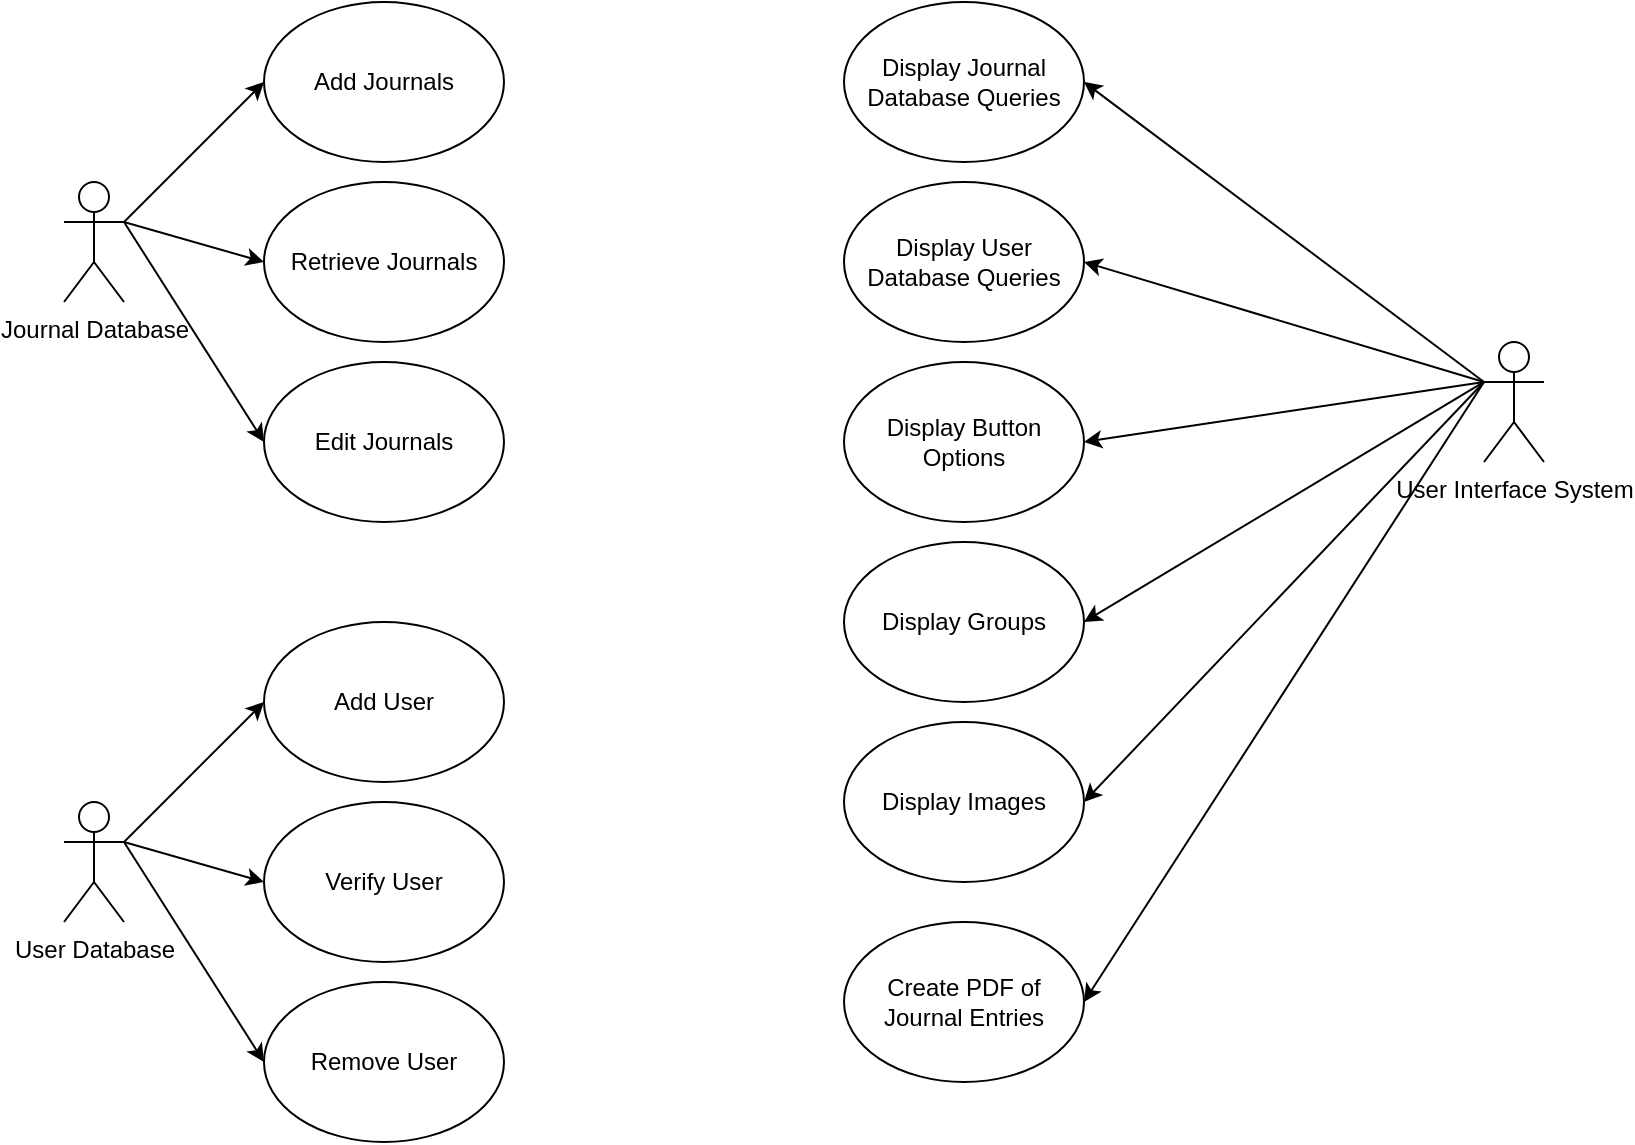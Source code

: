 <mxfile version="15.4.1" type="github"><diagram id="LVTefpaT9cVNrCSfTEfn" name="Page-1"><mxGraphModel dx="1422" dy="737" grid="1" gridSize="10" guides="1" tooltips="1" connect="1" arrows="1" fold="1" page="1" pageScale="1" pageWidth="850" pageHeight="1100" math="0" shadow="0"><root><mxCell id="0"/><mxCell id="1" parent="0"/><mxCell id="C-530ZoQj8RtLrcjJf42-11" style="rounded=0;orthogonalLoop=1;jettySize=auto;html=1;exitX=1;exitY=0.333;exitDx=0;exitDy=0;exitPerimeter=0;entryX=0;entryY=0.5;entryDx=0;entryDy=0;" edge="1" parent="1" source="C-530ZoQj8RtLrcjJf42-1" target="C-530ZoQj8RtLrcjJf42-3"><mxGeometry relative="1" as="geometry"/></mxCell><mxCell id="C-530ZoQj8RtLrcjJf42-12" style="edgeStyle=none;rounded=0;orthogonalLoop=1;jettySize=auto;html=1;exitX=1;exitY=0.333;exitDx=0;exitDy=0;exitPerimeter=0;entryX=0;entryY=0.5;entryDx=0;entryDy=0;" edge="1" parent="1" source="C-530ZoQj8RtLrcjJf42-1" target="C-530ZoQj8RtLrcjJf42-4"><mxGeometry relative="1" as="geometry"/></mxCell><mxCell id="C-530ZoQj8RtLrcjJf42-13" style="edgeStyle=none;rounded=0;orthogonalLoop=1;jettySize=auto;html=1;exitX=1;exitY=0.333;exitDx=0;exitDy=0;exitPerimeter=0;entryX=0;entryY=0.5;entryDx=0;entryDy=0;" edge="1" parent="1" source="C-530ZoQj8RtLrcjJf42-1" target="C-530ZoQj8RtLrcjJf42-5"><mxGeometry relative="1" as="geometry"/></mxCell><mxCell id="C-530ZoQj8RtLrcjJf42-1" value="Journal Database" style="shape=umlActor;verticalLabelPosition=bottom;verticalAlign=top;html=1;outlineConnect=0;" vertex="1" parent="1"><mxGeometry x="60" y="110" width="30" height="60" as="geometry"/></mxCell><mxCell id="C-530ZoQj8RtLrcjJf42-14" style="edgeStyle=none;rounded=0;orthogonalLoop=1;jettySize=auto;html=1;exitX=1;exitY=0.333;exitDx=0;exitDy=0;exitPerimeter=0;entryX=0;entryY=0.5;entryDx=0;entryDy=0;" edge="1" parent="1" source="C-530ZoQj8RtLrcjJf42-2" target="C-530ZoQj8RtLrcjJf42-7"><mxGeometry relative="1" as="geometry"/></mxCell><mxCell id="C-530ZoQj8RtLrcjJf42-15" style="edgeStyle=none;rounded=0;orthogonalLoop=1;jettySize=auto;html=1;exitX=1;exitY=0.333;exitDx=0;exitDy=0;exitPerimeter=0;entryX=0;entryY=0.5;entryDx=0;entryDy=0;" edge="1" parent="1" source="C-530ZoQj8RtLrcjJf42-2" target="C-530ZoQj8RtLrcjJf42-8"><mxGeometry relative="1" as="geometry"/></mxCell><mxCell id="C-530ZoQj8RtLrcjJf42-16" style="edgeStyle=none;rounded=0;orthogonalLoop=1;jettySize=auto;html=1;exitX=1;exitY=0.333;exitDx=0;exitDy=0;exitPerimeter=0;entryX=0;entryY=0.5;entryDx=0;entryDy=0;" edge="1" parent="1" source="C-530ZoQj8RtLrcjJf42-2" target="C-530ZoQj8RtLrcjJf42-9"><mxGeometry relative="1" as="geometry"/></mxCell><mxCell id="C-530ZoQj8RtLrcjJf42-2" value="User Database" style="shape=umlActor;verticalLabelPosition=bottom;verticalAlign=top;html=1;outlineConnect=0;" vertex="1" parent="1"><mxGeometry x="60" y="420" width="30" height="60" as="geometry"/></mxCell><mxCell id="C-530ZoQj8RtLrcjJf42-3" value="Add Journals" style="ellipse;whiteSpace=wrap;html=1;" vertex="1" parent="1"><mxGeometry x="160" y="20" width="120" height="80" as="geometry"/></mxCell><mxCell id="C-530ZoQj8RtLrcjJf42-4" value="Retrieve Journals" style="ellipse;whiteSpace=wrap;html=1;" vertex="1" parent="1"><mxGeometry x="160" y="110" width="120" height="80" as="geometry"/></mxCell><mxCell id="C-530ZoQj8RtLrcjJf42-5" value="Edit Journals" style="ellipse;whiteSpace=wrap;html=1;" vertex="1" parent="1"><mxGeometry x="160" y="200" width="120" height="80" as="geometry"/></mxCell><mxCell id="C-530ZoQj8RtLrcjJf42-7" value="Add User" style="ellipse;whiteSpace=wrap;html=1;" vertex="1" parent="1"><mxGeometry x="160" y="330" width="120" height="80" as="geometry"/></mxCell><mxCell id="C-530ZoQj8RtLrcjJf42-8" value="Verify User" style="ellipse;whiteSpace=wrap;html=1;" vertex="1" parent="1"><mxGeometry x="160" y="420" width="120" height="80" as="geometry"/></mxCell><mxCell id="C-530ZoQj8RtLrcjJf42-9" value="Remove User" style="ellipse;whiteSpace=wrap;html=1;" vertex="1" parent="1"><mxGeometry x="160" y="510" width="120" height="80" as="geometry"/></mxCell><mxCell id="C-530ZoQj8RtLrcjJf42-27" style="edgeStyle=none;rounded=0;orthogonalLoop=1;jettySize=auto;html=1;exitX=0;exitY=0.333;exitDx=0;exitDy=0;exitPerimeter=0;entryX=1;entryY=0.5;entryDx=0;entryDy=0;" edge="1" parent="1" source="C-530ZoQj8RtLrcjJf42-17" target="C-530ZoQj8RtLrcjJf42-18"><mxGeometry relative="1" as="geometry"/></mxCell><mxCell id="C-530ZoQj8RtLrcjJf42-28" style="edgeStyle=none;rounded=0;orthogonalLoop=1;jettySize=auto;html=1;exitX=0;exitY=0.333;exitDx=0;exitDy=0;exitPerimeter=0;entryX=1;entryY=0.5;entryDx=0;entryDy=0;" edge="1" parent="1" source="C-530ZoQj8RtLrcjJf42-17" target="C-530ZoQj8RtLrcjJf42-19"><mxGeometry relative="1" as="geometry"/></mxCell><mxCell id="C-530ZoQj8RtLrcjJf42-29" style="edgeStyle=none;rounded=0;orthogonalLoop=1;jettySize=auto;html=1;exitX=0;exitY=0.333;exitDx=0;exitDy=0;exitPerimeter=0;entryX=1;entryY=0.5;entryDx=0;entryDy=0;" edge="1" parent="1" source="C-530ZoQj8RtLrcjJf42-17" target="C-530ZoQj8RtLrcjJf42-20"><mxGeometry relative="1" as="geometry"/></mxCell><mxCell id="C-530ZoQj8RtLrcjJf42-30" style="edgeStyle=none;rounded=0;orthogonalLoop=1;jettySize=auto;html=1;exitX=0;exitY=0.333;exitDx=0;exitDy=0;exitPerimeter=0;entryX=1;entryY=0.5;entryDx=0;entryDy=0;" edge="1" parent="1" source="C-530ZoQj8RtLrcjJf42-17" target="C-530ZoQj8RtLrcjJf42-21"><mxGeometry relative="1" as="geometry"/></mxCell><mxCell id="C-530ZoQj8RtLrcjJf42-31" style="edgeStyle=none;rounded=0;orthogonalLoop=1;jettySize=auto;html=1;exitX=0;exitY=0.333;exitDx=0;exitDy=0;exitPerimeter=0;entryX=1;entryY=0.5;entryDx=0;entryDy=0;" edge="1" parent="1" source="C-530ZoQj8RtLrcjJf42-17" target="C-530ZoQj8RtLrcjJf42-22"><mxGeometry relative="1" as="geometry"/></mxCell><mxCell id="C-530ZoQj8RtLrcjJf42-35" style="edgeStyle=none;rounded=0;orthogonalLoop=1;jettySize=auto;html=1;exitX=0;exitY=0.333;exitDx=0;exitDy=0;exitPerimeter=0;entryX=1;entryY=0.5;entryDx=0;entryDy=0;" edge="1" parent="1" source="C-530ZoQj8RtLrcjJf42-17" target="C-530ZoQj8RtLrcjJf42-34"><mxGeometry relative="1" as="geometry"/></mxCell><mxCell id="C-530ZoQj8RtLrcjJf42-17" value="User Interface System" style="shape=umlActor;verticalLabelPosition=bottom;verticalAlign=top;html=1;outlineConnect=0;" vertex="1" parent="1"><mxGeometry x="770" y="190" width="30" height="60" as="geometry"/></mxCell><mxCell id="C-530ZoQj8RtLrcjJf42-18" value="Display Journal Database Queries" style="ellipse;whiteSpace=wrap;html=1;" vertex="1" parent="1"><mxGeometry x="450" y="20" width="120" height="80" as="geometry"/></mxCell><mxCell id="C-530ZoQj8RtLrcjJf42-19" value="Display User Database Queries" style="ellipse;whiteSpace=wrap;html=1;" vertex="1" parent="1"><mxGeometry x="450" y="110" width="120" height="80" as="geometry"/></mxCell><mxCell id="C-530ZoQj8RtLrcjJf42-20" value="Display Button Options" style="ellipse;whiteSpace=wrap;html=1;" vertex="1" parent="1"><mxGeometry x="450" y="200" width="120" height="80" as="geometry"/></mxCell><mxCell id="C-530ZoQj8RtLrcjJf42-21" value="Display Groups" style="ellipse;whiteSpace=wrap;html=1;" vertex="1" parent="1"><mxGeometry x="450" y="290" width="120" height="80" as="geometry"/></mxCell><mxCell id="C-530ZoQj8RtLrcjJf42-22" value="Display Images" style="ellipse;whiteSpace=wrap;html=1;" vertex="1" parent="1"><mxGeometry x="450" y="380" width="120" height="80" as="geometry"/></mxCell><mxCell id="C-530ZoQj8RtLrcjJf42-34" value="Create PDF of Journal Entries" style="ellipse;whiteSpace=wrap;html=1;" vertex="1" parent="1"><mxGeometry x="450" y="480" width="120" height="80" as="geometry"/></mxCell></root></mxGraphModel></diagram></mxfile>